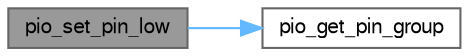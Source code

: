 digraph "pio_set_pin_low"
{
 // LATEX_PDF_SIZE
  bgcolor="transparent";
  edge [fontname=FreeSans,fontsize=10,labelfontname=FreeSans,labelfontsize=10];
  node [fontname=FreeSans,fontsize=10,shape=box,height=0.2,width=0.4];
  rankdir="LR";
  Node1 [label="pio_set_pin_low",height=0.2,width=0.4,color="gray40", fillcolor="grey60", style="filled", fontcolor="black",tooltip="Drive a GPIO pin to 0."];
  Node1 -> Node2 [color="steelblue1",style="solid"];
  Node2 [label="pio_get_pin_group",height=0.2,width=0.4,color="grey40", fillcolor="white", style="filled",URL="$group__sam__drivers__pio__group.html#gaf37309a52c59d5e2116d649f6fdd98c9",tooltip="Return GPIO port for a GPIO pin."];
}
